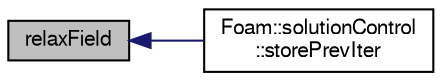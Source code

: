 digraph "relaxField"
{
  bgcolor="transparent";
  edge [fontname="FreeSans",fontsize="10",labelfontname="FreeSans",labelfontsize="10"];
  node [fontname="FreeSans",fontsize="10",shape=record];
  rankdir="LR";
  Node129 [label="relaxField",height=0.2,width=0.4,color="black", fillcolor="grey75", style="filled", fontcolor="black"];
  Node129 -> Node130 [dir="back",color="midnightblue",fontsize="10",style="solid",fontname="FreeSans"];
  Node130 [label="Foam::solutionControl\l::storePrevIter",height=0.2,width=0.4,color="black",URL="$a21942.html#a0ec4956bbbe6d4c2a1b6c22efeba3ec1",tooltip="Store previous iteration field for vol<Type>Fields. "];
}

